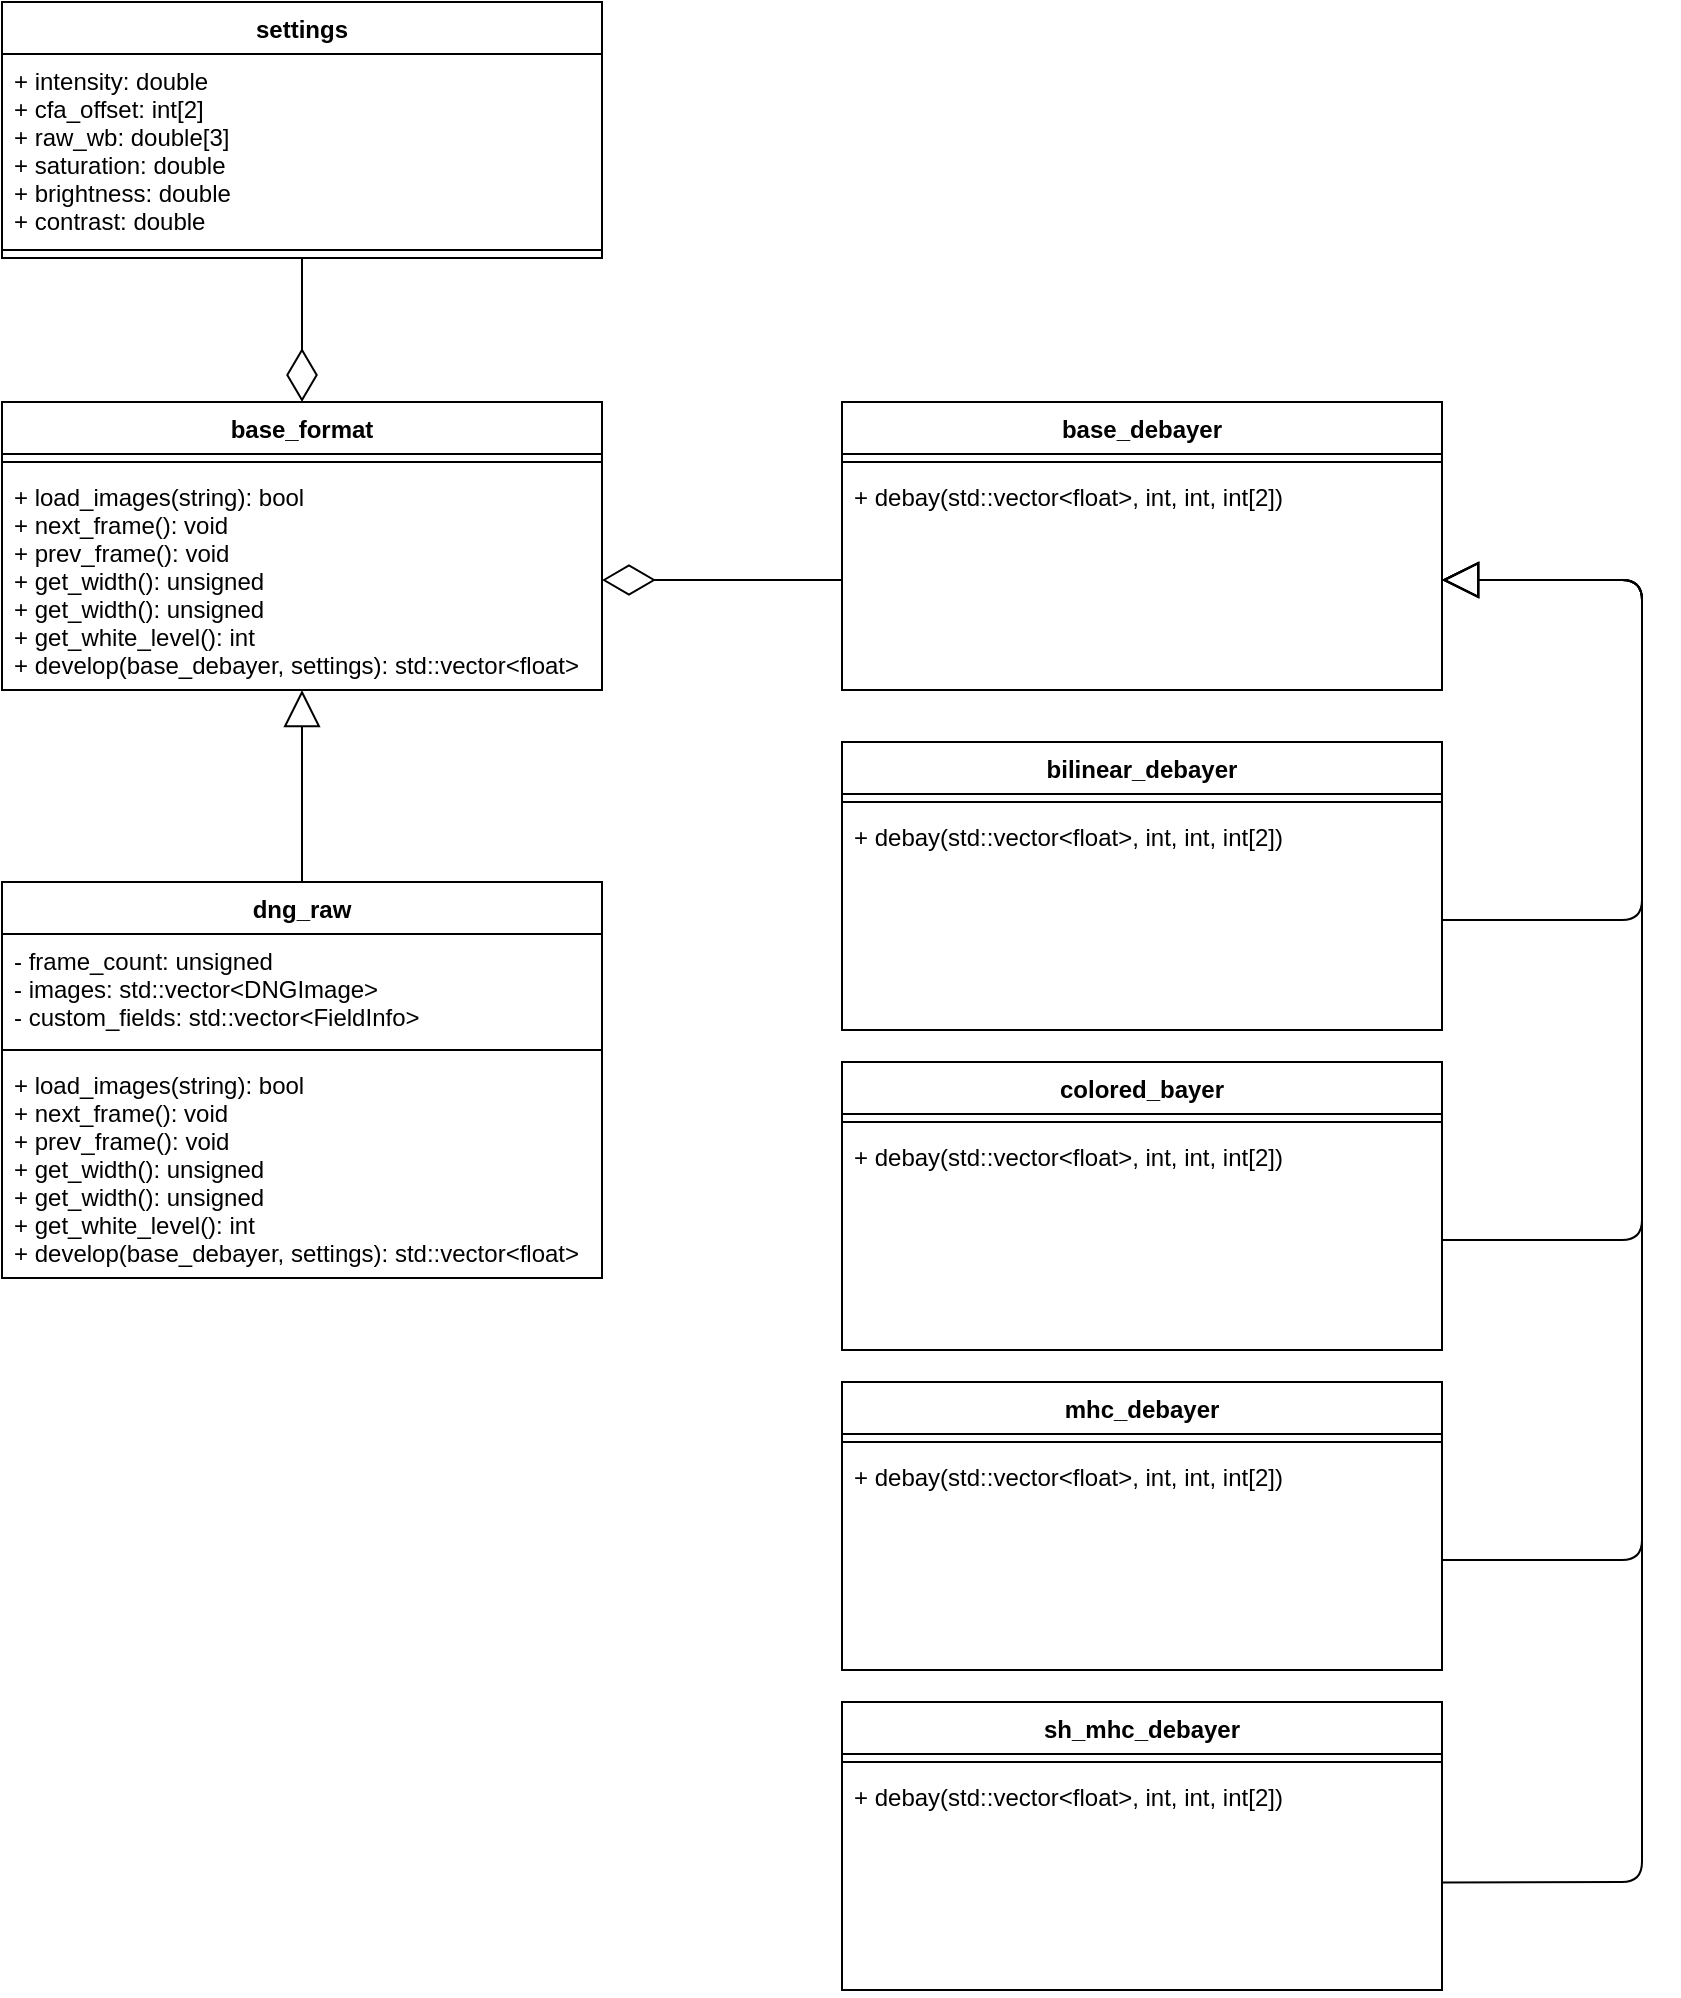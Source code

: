 <mxfile version="14.4.0" type="github">
  <diagram id="BGi7KF7WB8p2XfrL_VBf" name="Page-1">
    <mxGraphModel dx="1673" dy="956" grid="1" gridSize="10" guides="1" tooltips="1" connect="1" arrows="1" fold="1" page="1" pageScale="1" pageWidth="850" pageHeight="1100" math="0" shadow="0">
      <root>
        <mxCell id="0" />
        <mxCell id="1" parent="0" />
        <mxCell id="tgQ2DO6xhTlcZixNRNRG-1" value="base_format" style="swimlane;fontStyle=1;align=center;verticalAlign=top;childLayout=stackLayout;horizontal=1;startSize=26;horizontalStack=0;resizeParent=1;resizeParentMax=0;resizeLast=0;collapsible=1;marginBottom=0;" parent="1" vertex="1">
          <mxGeometry x="180" y="360" width="300" height="144" as="geometry" />
        </mxCell>
        <mxCell id="tgQ2DO6xhTlcZixNRNRG-3" value="" style="line;strokeWidth=1;fillColor=none;align=left;verticalAlign=middle;spacingTop=-1;spacingLeft=3;spacingRight=3;rotatable=0;labelPosition=right;points=[];portConstraint=eastwest;" parent="tgQ2DO6xhTlcZixNRNRG-1" vertex="1">
          <mxGeometry y="26" width="300" height="8" as="geometry" />
        </mxCell>
        <mxCell id="tgQ2DO6xhTlcZixNRNRG-4" value="+ load_images(string): bool&#xa;+ next_frame(): void&#xa;+ prev_frame(): void&#xa;+ get_width(): unsigned&#xa;+ get_width(): unsigned&#xa;+ get_white_level(): int&#xa;+ develop(base_debayer, settings): std::vector&lt;float&gt;&#xa;&#xa;" style="text;strokeColor=none;fillColor=none;align=left;verticalAlign=top;spacingLeft=4;spacingRight=4;overflow=hidden;rotatable=0;points=[[0,0.5],[1,0.5]];portConstraint=eastwest;" parent="tgQ2DO6xhTlcZixNRNRG-1" vertex="1">
          <mxGeometry y="34" width="300" height="110" as="geometry" />
        </mxCell>
        <mxCell id="tgQ2DO6xhTlcZixNRNRG-5" value="dng_raw&#xa;" style="swimlane;fontStyle=1;align=center;verticalAlign=top;childLayout=stackLayout;horizontal=1;startSize=26;horizontalStack=0;resizeParent=1;resizeParentMax=0;resizeLast=0;collapsible=1;marginBottom=0;" parent="1" vertex="1">
          <mxGeometry x="180" y="600" width="300" height="198" as="geometry" />
        </mxCell>
        <mxCell id="tgQ2DO6xhTlcZixNRNRG-6" value="- frame_count: unsigned&#xa;- images: std::vector&lt;DNGImage&gt;&#xa;- custom_fields: std::vector&lt;FieldInfo&gt;" style="text;strokeColor=none;fillColor=none;align=left;verticalAlign=top;spacingLeft=4;spacingRight=4;overflow=hidden;rotatable=0;points=[[0,0.5],[1,0.5]];portConstraint=eastwest;" parent="tgQ2DO6xhTlcZixNRNRG-5" vertex="1">
          <mxGeometry y="26" width="300" height="54" as="geometry" />
        </mxCell>
        <mxCell id="tgQ2DO6xhTlcZixNRNRG-7" value="" style="line;strokeWidth=1;fillColor=none;align=left;verticalAlign=middle;spacingTop=-1;spacingLeft=3;spacingRight=3;rotatable=0;labelPosition=right;points=[];portConstraint=eastwest;" parent="tgQ2DO6xhTlcZixNRNRG-5" vertex="1">
          <mxGeometry y="80" width="300" height="8" as="geometry" />
        </mxCell>
        <mxCell id="tgQ2DO6xhTlcZixNRNRG-8" value="+ load_images(string): bool&#xa;+ next_frame(): void&#xa;+ prev_frame(): void&#xa;+ get_width(): unsigned&#xa;+ get_width(): unsigned&#xa;+ get_white_level(): int&#xa;+ develop(base_debayer, settings): std::vector&lt;float&gt;&#xa;&#xa;" style="text;strokeColor=none;fillColor=none;align=left;verticalAlign=top;spacingLeft=4;spacingRight=4;overflow=hidden;rotatable=0;points=[[0,0.5],[1,0.5]];portConstraint=eastwest;" parent="tgQ2DO6xhTlcZixNRNRG-5" vertex="1">
          <mxGeometry y="88" width="300" height="110" as="geometry" />
        </mxCell>
        <mxCell id="tgQ2DO6xhTlcZixNRNRG-9" value="" style="endArrow=block;endSize=16;endFill=0;html=1;entryX=0.5;entryY=1;entryDx=0;entryDy=0;exitX=0.5;exitY=0;exitDx=0;exitDy=0;" parent="1" source="tgQ2DO6xhTlcZixNRNRG-5" target="tgQ2DO6xhTlcZixNRNRG-1" edge="1">
          <mxGeometry width="160" relative="1" as="geometry">
            <mxPoint x="300" y="590" as="sourcePoint" />
            <mxPoint x="460" y="590" as="targetPoint" />
          </mxGeometry>
        </mxCell>
        <mxCell id="tgQ2DO6xhTlcZixNRNRG-14" value="base_debayer" style="swimlane;fontStyle=1;align=center;verticalAlign=top;childLayout=stackLayout;horizontal=1;startSize=26;horizontalStack=0;resizeParent=1;resizeParentMax=0;resizeLast=0;collapsible=1;marginBottom=0;" parent="1" vertex="1">
          <mxGeometry x="600" y="360" width="300" height="144" as="geometry" />
        </mxCell>
        <mxCell id="tgQ2DO6xhTlcZixNRNRG-15" value="" style="line;strokeWidth=1;fillColor=none;align=left;verticalAlign=middle;spacingTop=-1;spacingLeft=3;spacingRight=3;rotatable=0;labelPosition=right;points=[];portConstraint=eastwest;" parent="tgQ2DO6xhTlcZixNRNRG-14" vertex="1">
          <mxGeometry y="26" width="300" height="8" as="geometry" />
        </mxCell>
        <mxCell id="tgQ2DO6xhTlcZixNRNRG-16" value="+ debay(std::vector&lt;float&gt;, int, int, int[2])" style="text;strokeColor=none;fillColor=none;align=left;verticalAlign=top;spacingLeft=4;spacingRight=4;overflow=hidden;rotatable=0;points=[[0,0.5],[1,0.5]];portConstraint=eastwest;" parent="tgQ2DO6xhTlcZixNRNRG-14" vertex="1">
          <mxGeometry y="34" width="300" height="110" as="geometry" />
        </mxCell>
        <mxCell id="tgQ2DO6xhTlcZixNRNRG-18" value="" style="endArrow=diamondThin;endFill=0;endSize=24;html=1;exitX=0;exitY=0.5;exitDx=0;exitDy=0;entryX=1;entryY=0.5;entryDx=0;entryDy=0;" parent="1" source="tgQ2DO6xhTlcZixNRNRG-16" target="tgQ2DO6xhTlcZixNRNRG-4" edge="1">
          <mxGeometry width="160" relative="1" as="geometry">
            <mxPoint x="540" y="490" as="sourcePoint" />
            <mxPoint x="700" y="490" as="targetPoint" />
          </mxGeometry>
        </mxCell>
        <mxCell id="tgQ2DO6xhTlcZixNRNRG-20" value="bilinear_debayer&#xa;" style="swimlane;fontStyle=1;align=center;verticalAlign=top;childLayout=stackLayout;horizontal=1;startSize=26;horizontalStack=0;resizeParent=1;resizeParentMax=0;resizeLast=0;collapsible=1;marginBottom=0;" parent="1" vertex="1">
          <mxGeometry x="600" y="530" width="300" height="144" as="geometry" />
        </mxCell>
        <mxCell id="tgQ2DO6xhTlcZixNRNRG-21" value="" style="line;strokeWidth=1;fillColor=none;align=left;verticalAlign=middle;spacingTop=-1;spacingLeft=3;spacingRight=3;rotatable=0;labelPosition=right;points=[];portConstraint=eastwest;" parent="tgQ2DO6xhTlcZixNRNRG-20" vertex="1">
          <mxGeometry y="26" width="300" height="8" as="geometry" />
        </mxCell>
        <mxCell id="tgQ2DO6xhTlcZixNRNRG-22" value="+ debay(std::vector&lt;float&gt;, int, int, int[2])" style="text;strokeColor=none;fillColor=none;align=left;verticalAlign=top;spacingLeft=4;spacingRight=4;overflow=hidden;rotatable=0;points=[[0,0.5],[1,0.5]];portConstraint=eastwest;" parent="tgQ2DO6xhTlcZixNRNRG-20" vertex="1">
          <mxGeometry y="34" width="300" height="110" as="geometry" />
        </mxCell>
        <mxCell id="tgQ2DO6xhTlcZixNRNRG-23" value="colored_bayer&#xa;" style="swimlane;fontStyle=1;align=center;verticalAlign=top;childLayout=stackLayout;horizontal=1;startSize=26;horizontalStack=0;resizeParent=1;resizeParentMax=0;resizeLast=0;collapsible=1;marginBottom=0;" parent="1" vertex="1">
          <mxGeometry x="600" y="690" width="300" height="144" as="geometry" />
        </mxCell>
        <mxCell id="tgQ2DO6xhTlcZixNRNRG-24" value="" style="line;strokeWidth=1;fillColor=none;align=left;verticalAlign=middle;spacingTop=-1;spacingLeft=3;spacingRight=3;rotatable=0;labelPosition=right;points=[];portConstraint=eastwest;" parent="tgQ2DO6xhTlcZixNRNRG-23" vertex="1">
          <mxGeometry y="26" width="300" height="8" as="geometry" />
        </mxCell>
        <mxCell id="tgQ2DO6xhTlcZixNRNRG-25" value="+ debay(std::vector&lt;float&gt;, int, int, int[2])" style="text;strokeColor=none;fillColor=none;align=left;verticalAlign=top;spacingLeft=4;spacingRight=4;overflow=hidden;rotatable=0;points=[[0,0.5],[1,0.5]];portConstraint=eastwest;" parent="tgQ2DO6xhTlcZixNRNRG-23" vertex="1">
          <mxGeometry y="34" width="300" height="110" as="geometry" />
        </mxCell>
        <mxCell id="tgQ2DO6xhTlcZixNRNRG-26" value="mhc_debayer" style="swimlane;fontStyle=1;align=center;verticalAlign=top;childLayout=stackLayout;horizontal=1;startSize=26;horizontalStack=0;resizeParent=1;resizeParentMax=0;resizeLast=0;collapsible=1;marginBottom=0;" parent="1" vertex="1">
          <mxGeometry x="600" y="850" width="300" height="144" as="geometry" />
        </mxCell>
        <mxCell id="tgQ2DO6xhTlcZixNRNRG-27" value="" style="line;strokeWidth=1;fillColor=none;align=left;verticalAlign=middle;spacingTop=-1;spacingLeft=3;spacingRight=3;rotatable=0;labelPosition=right;points=[];portConstraint=eastwest;" parent="tgQ2DO6xhTlcZixNRNRG-26" vertex="1">
          <mxGeometry y="26" width="300" height="8" as="geometry" />
        </mxCell>
        <mxCell id="tgQ2DO6xhTlcZixNRNRG-28" value="+ debay(std::vector&lt;float&gt;, int, int, int[2])" style="text;strokeColor=none;fillColor=none;align=left;verticalAlign=top;spacingLeft=4;spacingRight=4;overflow=hidden;rotatable=0;points=[[0,0.5],[1,0.5]];portConstraint=eastwest;" parent="tgQ2DO6xhTlcZixNRNRG-26" vertex="1">
          <mxGeometry y="34" width="300" height="110" as="geometry" />
        </mxCell>
        <mxCell id="tgQ2DO6xhTlcZixNRNRG-29" value="" style="endArrow=block;endSize=16;endFill=0;html=1;exitX=1;exitY=0.5;exitDx=0;exitDy=0;entryX=1;entryY=0.5;entryDx=0;entryDy=0;" parent="1" source="tgQ2DO6xhTlcZixNRNRG-28" target="tgQ2DO6xhTlcZixNRNRG-16" edge="1">
          <mxGeometry width="160" relative="1" as="geometry">
            <mxPoint x="860" y="670" as="sourcePoint" />
            <mxPoint x="1020" y="670" as="targetPoint" />
            <Array as="points">
              <mxPoint x="1000" y="939" />
              <mxPoint x="1000" y="649" />
              <mxPoint x="1000" y="449" />
            </Array>
          </mxGeometry>
        </mxCell>
        <mxCell id="tgQ2DO6xhTlcZixNRNRG-30" value="" style="endArrow=block;endSize=16;endFill=0;html=1;exitX=1;exitY=0.5;exitDx=0;exitDy=0;entryX=1;entryY=0.5;entryDx=0;entryDy=0;" parent="1" source="tgQ2DO6xhTlcZixNRNRG-22" target="tgQ2DO6xhTlcZixNRNRG-16" edge="1">
          <mxGeometry width="160" relative="1" as="geometry">
            <mxPoint x="1050" y="659" as="sourcePoint" />
            <mxPoint x="930" y="459" as="targetPoint" />
            <Array as="points">
              <mxPoint x="1000" y="619" />
              <mxPoint x="1000" y="449" />
            </Array>
          </mxGeometry>
        </mxCell>
        <mxCell id="tgQ2DO6xhTlcZixNRNRG-31" value="" style="endArrow=block;endSize=16;endFill=0;html=1;exitX=1;exitY=0.5;exitDx=0;exitDy=0;entryX=1;entryY=0.5;entryDx=0;entryDy=0;" parent="1" source="tgQ2DO6xhTlcZixNRNRG-25" target="tgQ2DO6xhTlcZixNRNRG-16" edge="1">
          <mxGeometry width="160" relative="1" as="geometry">
            <mxPoint x="1060" y="669" as="sourcePoint" />
            <mxPoint x="940" y="469" as="targetPoint" />
            <Array as="points">
              <mxPoint x="1000" y="779" />
              <mxPoint x="1000" y="449" />
            </Array>
          </mxGeometry>
        </mxCell>
        <mxCell id="tgQ2DO6xhTlcZixNRNRG-35" value="" style="endArrow=diamondThin;endFill=0;endSize=24;html=1;exitX=0.5;exitY=1;exitDx=0;exitDy=0;" parent="1" source="tgQ2DO6xhTlcZixNRNRG-37" target="tgQ2DO6xhTlcZixNRNRG-1" edge="1">
          <mxGeometry width="160" relative="1" as="geometry">
            <mxPoint x="120" y="380" as="sourcePoint" />
            <mxPoint x="480" y="459" as="targetPoint" />
          </mxGeometry>
        </mxCell>
        <mxCell id="tgQ2DO6xhTlcZixNRNRG-37" value="settings&#xa;" style="swimlane;fontStyle=1;align=center;verticalAlign=top;childLayout=stackLayout;horizontal=1;startSize=26;horizontalStack=0;resizeParent=1;resizeParentMax=0;resizeLast=0;collapsible=1;marginBottom=0;" parent="1" vertex="1">
          <mxGeometry x="180" y="160" width="300" height="128" as="geometry" />
        </mxCell>
        <mxCell id="tgQ2DO6xhTlcZixNRNRG-38" value="+ intensity: double&#xa;+ cfa_offset: int[2]&#xa;+ raw_wb: double[3]&#xa;+ saturation: double&#xa;+ brightness: double&#xa;+ contrast: double&#xa;&#xa;&#xa;&#xa;" style="text;strokeColor=none;fillColor=none;align=left;verticalAlign=top;spacingLeft=4;spacingRight=4;overflow=hidden;rotatable=0;points=[[0,0.5],[1,0.5]];portConstraint=eastwest;" parent="tgQ2DO6xhTlcZixNRNRG-37" vertex="1">
          <mxGeometry y="26" width="300" height="94" as="geometry" />
        </mxCell>
        <mxCell id="tgQ2DO6xhTlcZixNRNRG-39" value="" style="line;strokeWidth=1;fillColor=none;align=left;verticalAlign=middle;spacingTop=-1;spacingLeft=3;spacingRight=3;rotatable=0;labelPosition=right;points=[];portConstraint=eastwest;" parent="tgQ2DO6xhTlcZixNRNRG-37" vertex="1">
          <mxGeometry y="120" width="300" height="8" as="geometry" />
        </mxCell>
        <mxCell id="sgvb382ie-iWEVtAFFRU-1" value="sh_mhc_debayer" style="swimlane;fontStyle=1;align=center;verticalAlign=top;childLayout=stackLayout;horizontal=1;startSize=26;horizontalStack=0;resizeParent=1;resizeParentMax=0;resizeLast=0;collapsible=1;marginBottom=0;" vertex="1" parent="1">
          <mxGeometry x="600" y="1010" width="300" height="144" as="geometry" />
        </mxCell>
        <mxCell id="sgvb382ie-iWEVtAFFRU-2" value="" style="line;strokeWidth=1;fillColor=none;align=left;verticalAlign=middle;spacingTop=-1;spacingLeft=3;spacingRight=3;rotatable=0;labelPosition=right;points=[];portConstraint=eastwest;" vertex="1" parent="sgvb382ie-iWEVtAFFRU-1">
          <mxGeometry y="26" width="300" height="8" as="geometry" />
        </mxCell>
        <mxCell id="sgvb382ie-iWEVtAFFRU-3" value="+ debay(std::vector&lt;float&gt;, int, int, int[2])" style="text;strokeColor=none;fillColor=none;align=left;verticalAlign=top;spacingLeft=4;spacingRight=4;overflow=hidden;rotatable=0;points=[[0,0.5],[1,0.5]];portConstraint=eastwest;" vertex="1" parent="sgvb382ie-iWEVtAFFRU-1">
          <mxGeometry y="34" width="300" height="110" as="geometry" />
        </mxCell>
        <mxCell id="sgvb382ie-iWEVtAFFRU-4" value="" style="endArrow=block;endSize=16;endFill=0;html=1;exitX=1.001;exitY=0.511;exitDx=0;exitDy=0;entryX=1;entryY=0.5;entryDx=0;entryDy=0;exitPerimeter=0;" edge="1" parent="1" source="sgvb382ie-iWEVtAFFRU-3">
          <mxGeometry width="160" relative="1" as="geometry">
            <mxPoint x="900" y="1098" as="sourcePoint" />
            <mxPoint x="900" y="449" as="targetPoint" />
            <Array as="points">
              <mxPoint x="1000" y="1100" />
              <mxPoint x="1000" y="649" />
              <mxPoint x="1000" y="449" />
            </Array>
          </mxGeometry>
        </mxCell>
      </root>
    </mxGraphModel>
  </diagram>
</mxfile>
